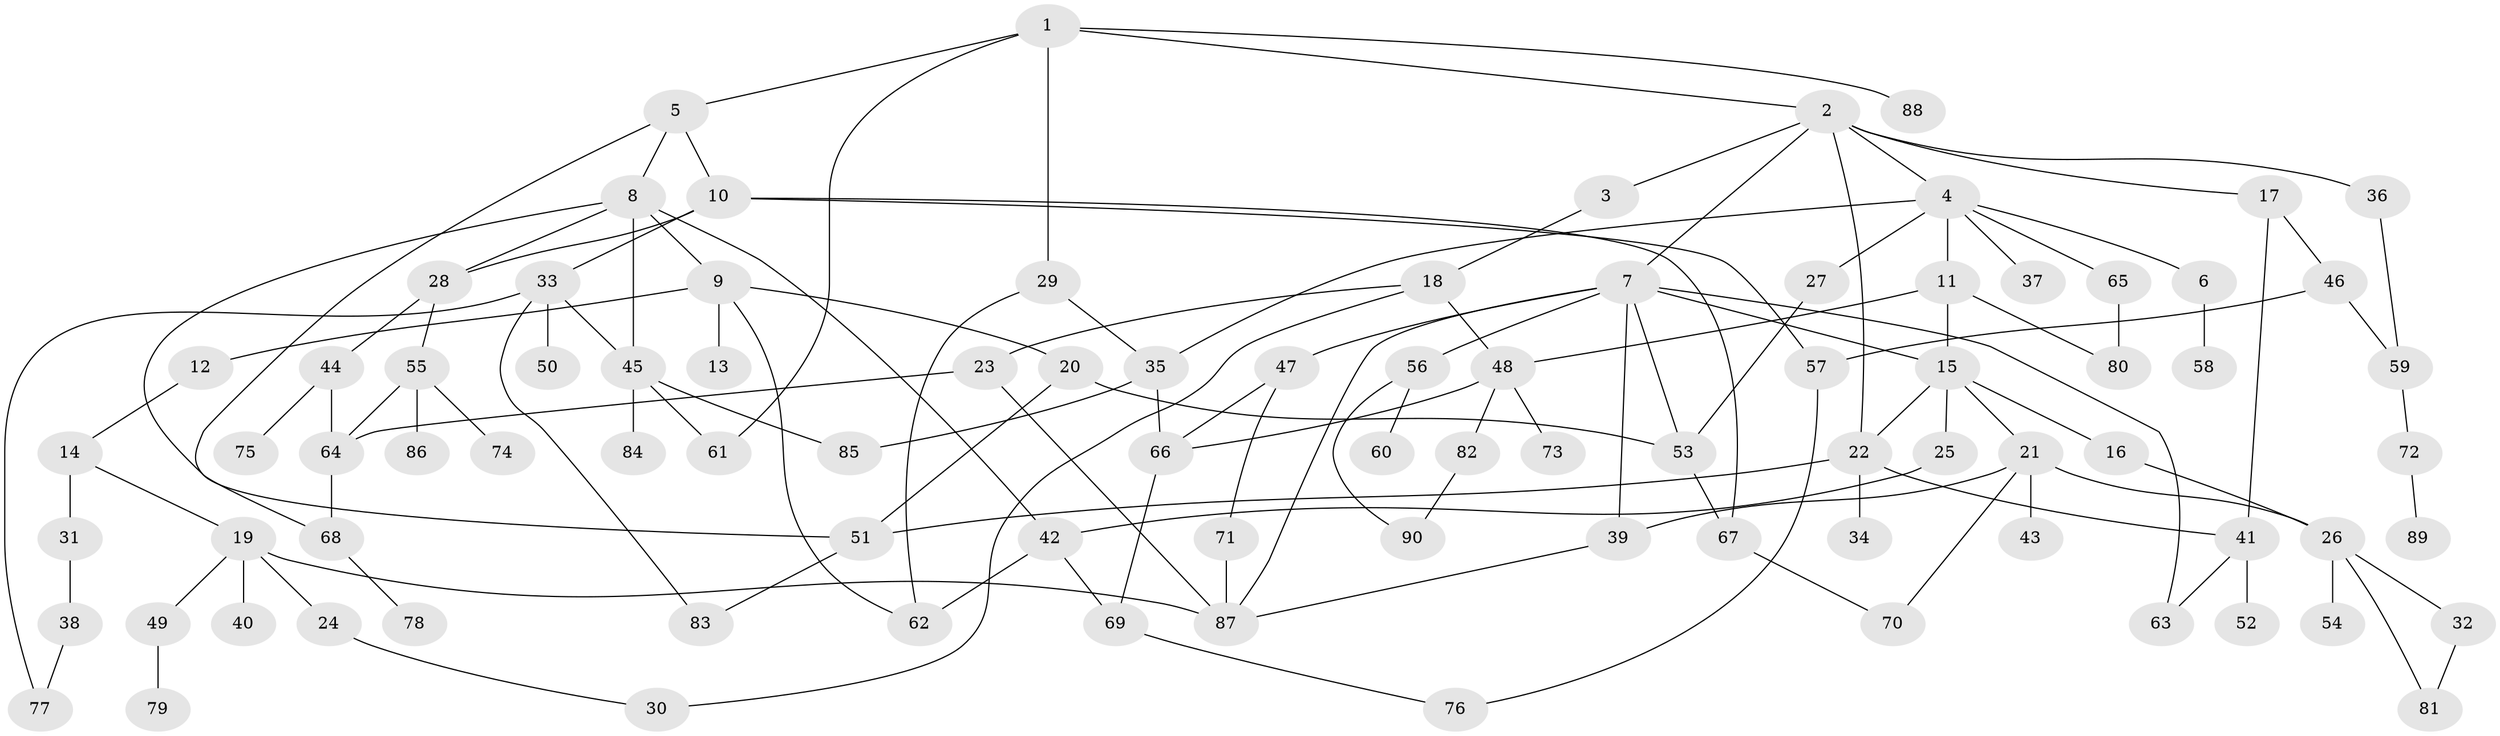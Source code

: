 // coarse degree distribution, {7: 0.06896551724137931, 13: 0.017241379310344827, 2: 0.15517241379310345, 1: 0.27586206896551724, 6: 0.05172413793103448, 5: 0.1206896551724138, 4: 0.1724137931034483, 3: 0.13793103448275862}
// Generated by graph-tools (version 1.1) at 2025/41/03/06/25 10:41:26]
// undirected, 90 vertices, 129 edges
graph export_dot {
graph [start="1"]
  node [color=gray90,style=filled];
  1;
  2;
  3;
  4;
  5;
  6;
  7;
  8;
  9;
  10;
  11;
  12;
  13;
  14;
  15;
  16;
  17;
  18;
  19;
  20;
  21;
  22;
  23;
  24;
  25;
  26;
  27;
  28;
  29;
  30;
  31;
  32;
  33;
  34;
  35;
  36;
  37;
  38;
  39;
  40;
  41;
  42;
  43;
  44;
  45;
  46;
  47;
  48;
  49;
  50;
  51;
  52;
  53;
  54;
  55;
  56;
  57;
  58;
  59;
  60;
  61;
  62;
  63;
  64;
  65;
  66;
  67;
  68;
  69;
  70;
  71;
  72;
  73;
  74;
  75;
  76;
  77;
  78;
  79;
  80;
  81;
  82;
  83;
  84;
  85;
  86;
  87;
  88;
  89;
  90;
  1 -- 2;
  1 -- 5;
  1 -- 29;
  1 -- 61;
  1 -- 88;
  2 -- 3;
  2 -- 4;
  2 -- 7;
  2 -- 17;
  2 -- 36;
  2 -- 22;
  3 -- 18;
  4 -- 6;
  4 -- 11;
  4 -- 27;
  4 -- 35;
  4 -- 37;
  4 -- 65;
  5 -- 8;
  5 -- 10;
  5 -- 51;
  6 -- 58;
  7 -- 39;
  7 -- 47;
  7 -- 53;
  7 -- 56;
  7 -- 15;
  7 -- 63;
  7 -- 87;
  8 -- 9;
  8 -- 42;
  8 -- 45;
  8 -- 68;
  8 -- 28;
  9 -- 12;
  9 -- 13;
  9 -- 20;
  9 -- 62;
  10 -- 28;
  10 -- 33;
  10 -- 57;
  10 -- 67;
  11 -- 15;
  11 -- 48;
  11 -- 80;
  12 -- 14;
  14 -- 19;
  14 -- 31;
  15 -- 16;
  15 -- 21;
  15 -- 22;
  15 -- 25;
  16 -- 26;
  17 -- 46;
  17 -- 41;
  18 -- 23;
  18 -- 30;
  18 -- 48;
  19 -- 24;
  19 -- 40;
  19 -- 49;
  19 -- 87;
  20 -- 53;
  20 -- 51;
  21 -- 26;
  21 -- 43;
  21 -- 70;
  21 -- 39;
  22 -- 34;
  22 -- 41;
  22 -- 51;
  23 -- 64;
  23 -- 87;
  24 -- 30;
  25 -- 42;
  26 -- 32;
  26 -- 54;
  26 -- 81;
  27 -- 53;
  28 -- 44;
  28 -- 55;
  29 -- 62;
  29 -- 35;
  31 -- 38;
  32 -- 81;
  33 -- 50;
  33 -- 77;
  33 -- 83;
  33 -- 45;
  35 -- 85;
  35 -- 66;
  36 -- 59;
  38 -- 77;
  39 -- 87;
  41 -- 52;
  41 -- 63;
  42 -- 69;
  42 -- 62;
  44 -- 75;
  44 -- 64;
  45 -- 84;
  45 -- 61;
  45 -- 85;
  46 -- 57;
  46 -- 59;
  47 -- 66;
  47 -- 71;
  48 -- 73;
  48 -- 82;
  48 -- 66;
  49 -- 79;
  51 -- 83;
  53 -- 67;
  55 -- 64;
  55 -- 74;
  55 -- 86;
  56 -- 60;
  56 -- 90;
  57 -- 76;
  59 -- 72;
  64 -- 68;
  65 -- 80;
  66 -- 69;
  67 -- 70;
  68 -- 78;
  69 -- 76;
  71 -- 87;
  72 -- 89;
  82 -- 90;
}
